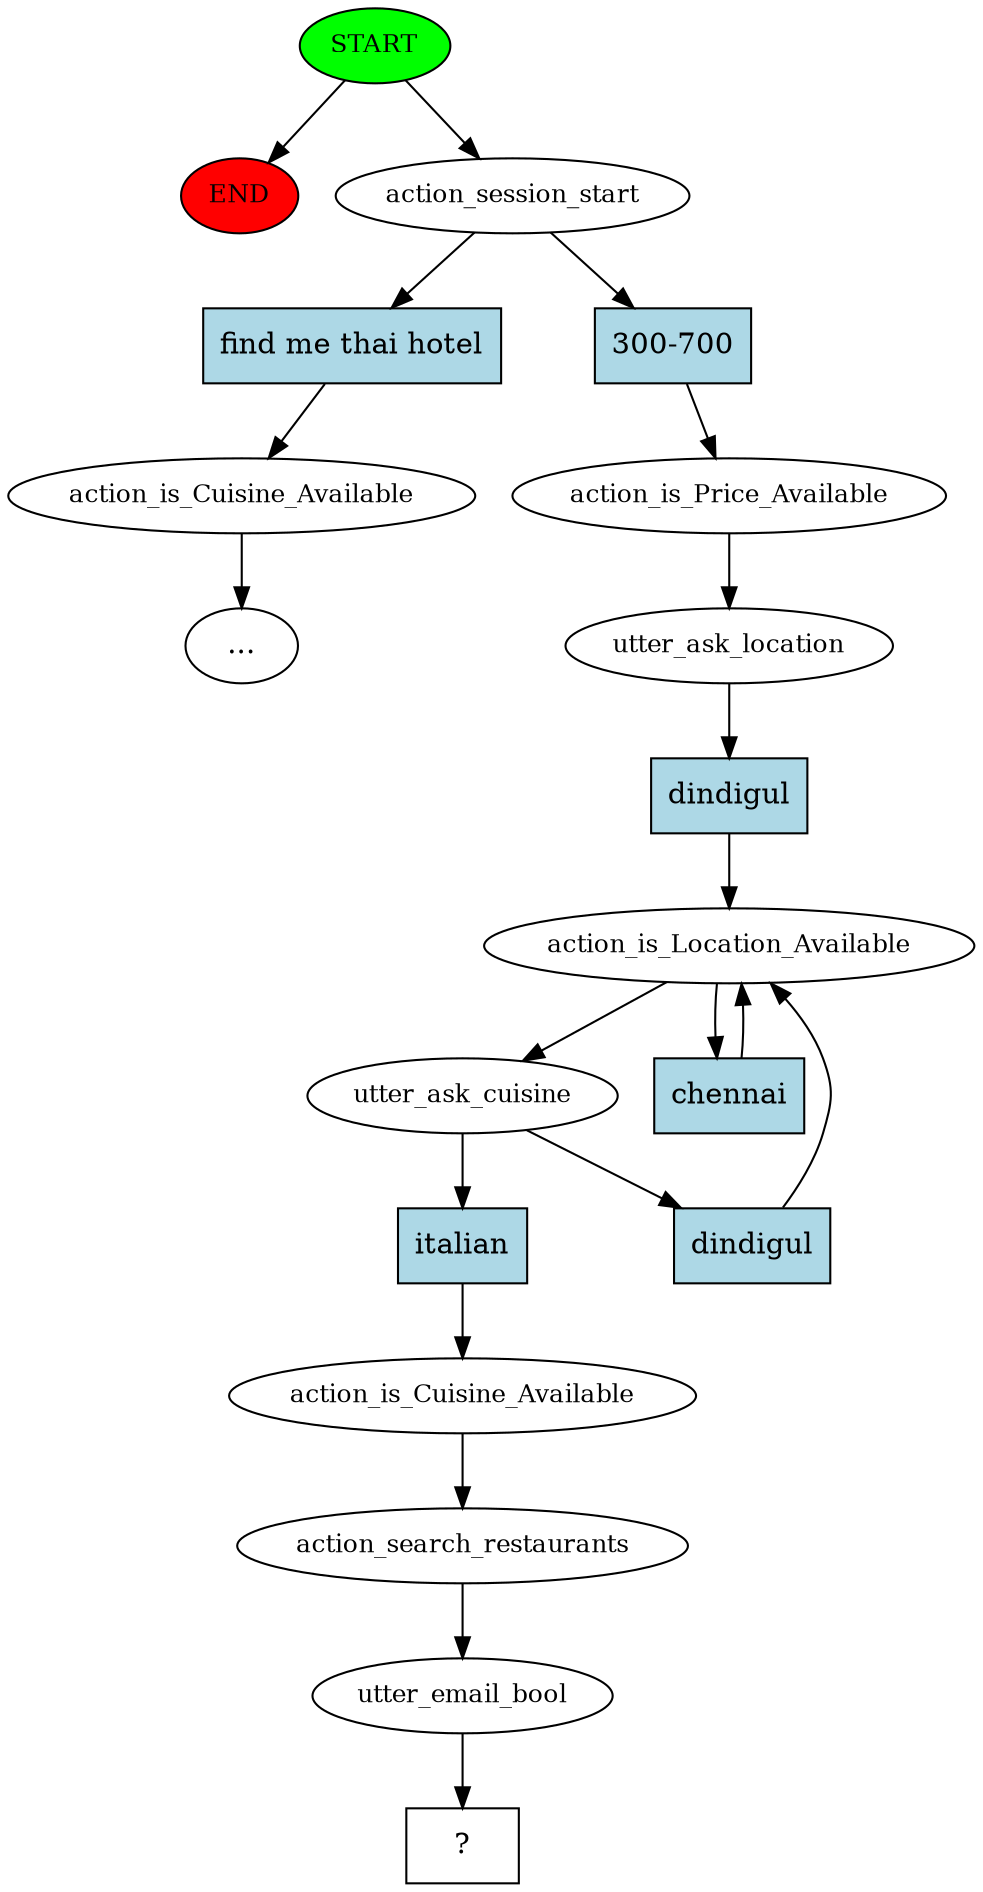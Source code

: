 digraph  {
0 [class="start active", fillcolor=green, fontsize=12, label=START, style=filled];
"-1" [class=end, fillcolor=red, fontsize=12, label=END, style=filled];
1 [class=active, fontsize=12, label=action_session_start];
2 [class="", fontsize=12, label=action_is_Cuisine_Available];
"-3" [class=ellipsis, label="..."];
4 [class=active, fontsize=12, label=action_is_Price_Available];
5 [class=active, fontsize=12, label=utter_ask_location];
6 [class=active, fontsize=12, label=action_is_Location_Available];
8 [class=active, fontsize=12, label=utter_ask_cuisine];
12 [class=active, fontsize=12, label=action_is_Cuisine_Available];
13 [class=active, fontsize=12, label=action_search_restaurants];
14 [class=active, fontsize=12, label=utter_email_bool];
15 [class="intent dashed active", label="  ?  ", shape=rect];
16 [class=intent, fillcolor=lightblue, label="find me thai hotel", shape=rect, style=filled];
17 [class="intent active", fillcolor=lightblue, label="300-700", shape=rect, style=filled];
18 [class="intent active", fillcolor=lightblue, label=dindigul, shape=rect, style=filled];
19 [class="intent active", fillcolor=lightblue, label=chennai, shape=rect, style=filled];
20 [class="intent active", fillcolor=lightblue, label=dindigul, shape=rect, style=filled];
21 [class="intent active", fillcolor=lightblue, label=italian, shape=rect, style=filled];
0 -> "-1"  [class="", key=NONE, label=""];
0 -> 1  [class=active, key=NONE, label=""];
1 -> 16  [class="", key=0];
1 -> 17  [class=active, key=0];
2 -> "-3"  [class="", key=NONE, label=""];
4 -> 5  [class=active, key=NONE, label=""];
5 -> 18  [class=active, key=0];
6 -> 8  [class=active, key=NONE, label=""];
6 -> 19  [class=active, key=0];
8 -> 20  [class=active, key=0];
8 -> 21  [class=active, key=0];
12 -> 13  [class=active, key=NONE, label=""];
13 -> 14  [class=active, key=NONE, label=""];
14 -> 15  [class=active, key=NONE, label=""];
16 -> 2  [class="", key=0];
17 -> 4  [class=active, key=0];
18 -> 6  [class=active, key=0];
19 -> 6  [class=active, key=0];
20 -> 6  [class=active, key=0];
21 -> 12  [class=active, key=0];
}
